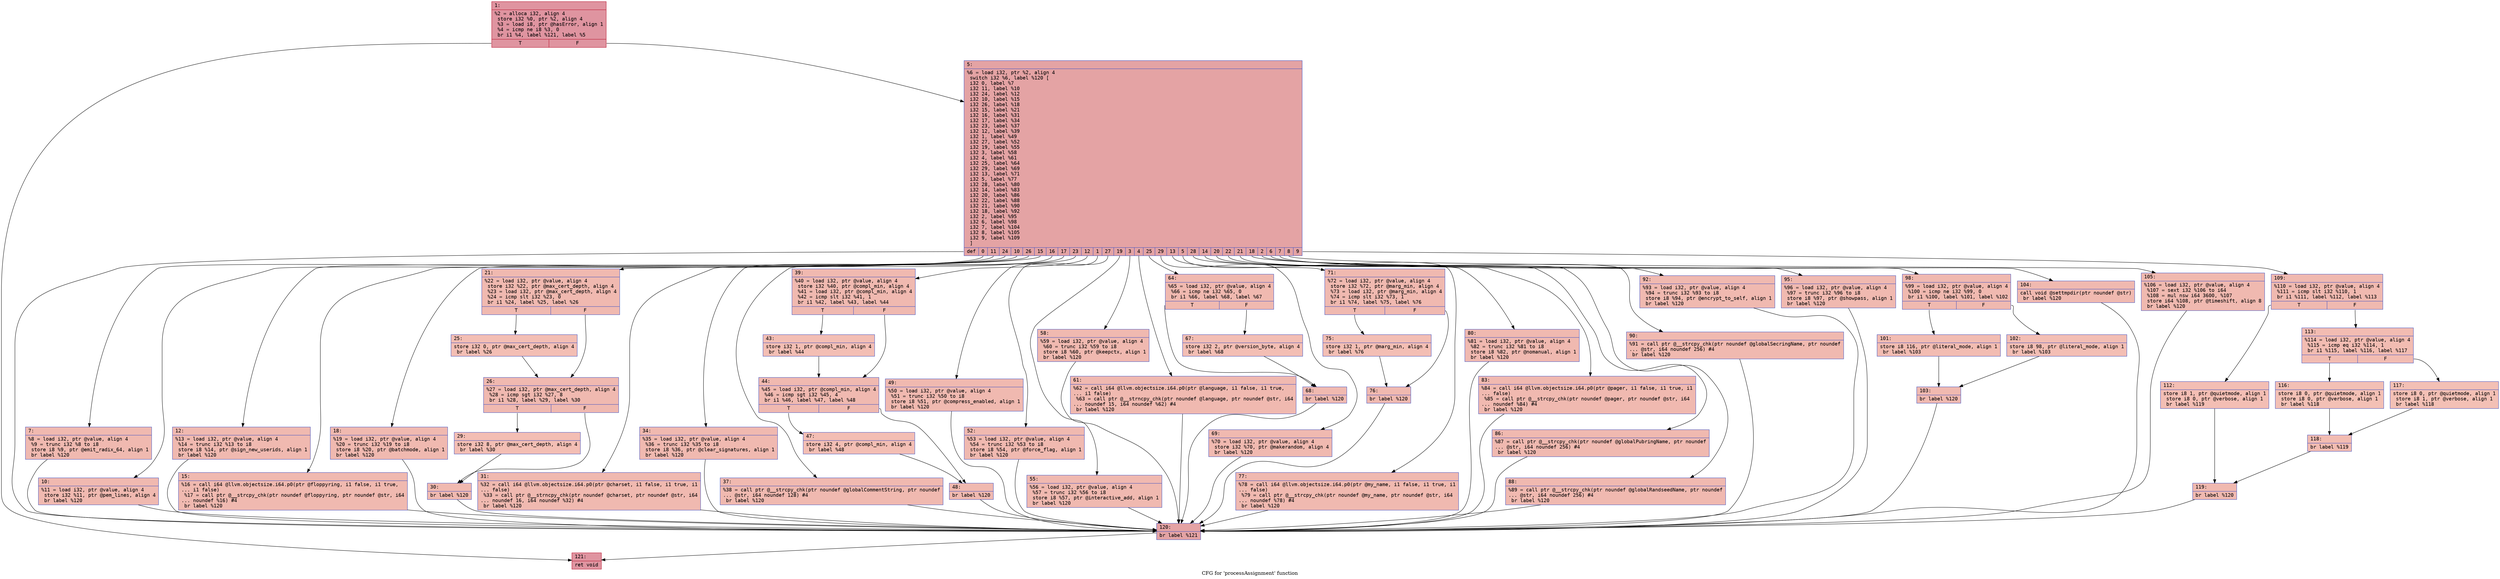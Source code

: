 digraph "CFG for 'processAssignment' function" {
	label="CFG for 'processAssignment' function";

	Node0x6000035aab20 [shape=record,color="#b70d28ff", style=filled, fillcolor="#b70d2870" fontname="Courier",label="{1:\l|  %2 = alloca i32, align 4\l  store i32 %0, ptr %2, align 4\l  %3 = load i8, ptr @hasError, align 1\l  %4 = icmp ne i8 %3, 0\l  br i1 %4, label %121, label %5\l|{<s0>T|<s1>F}}"];
	Node0x6000035aab20:s0 -> Node0x6000035abc00[tooltip="1 -> 121\nProbability 62.50%" ];
	Node0x6000035aab20:s1 -> Node0x6000035aab70[tooltip="1 -> 5\nProbability 37.50%" ];
	Node0x6000035aab70 [shape=record,color="#3d50c3ff", style=filled, fillcolor="#c32e3170" fontname="Courier",label="{5:\l|  %6 = load i32, ptr %2, align 4\l  switch i32 %6, label %120 [\l    i32 0, label %7\l    i32 11, label %10\l    i32 24, label %12\l    i32 10, label %15\l    i32 26, label %18\l    i32 15, label %21\l    i32 16, label %31\l    i32 17, label %34\l    i32 23, label %37\l    i32 12, label %39\l    i32 1, label %49\l    i32 27, label %52\l    i32 19, label %55\l    i32 3, label %58\l    i32 4, label %61\l    i32 25, label %64\l    i32 29, label %69\l    i32 13, label %71\l    i32 5, label %77\l    i32 28, label %80\l    i32 14, label %83\l    i32 20, label %86\l    i32 22, label %88\l    i32 21, label %90\l    i32 18, label %92\l    i32 2, label %95\l    i32 6, label %98\l    i32 7, label %104\l    i32 8, label %105\l    i32 9, label %109\l  ]\l|{<s0>def|<s1>0|<s2>11|<s3>24|<s4>10|<s5>26|<s6>15|<s7>16|<s8>17|<s9>23|<s10>12|<s11>1|<s12>27|<s13>19|<s14>3|<s15>4|<s16>25|<s17>29|<s18>13|<s19>5|<s20>28|<s21>14|<s22>20|<s23>22|<s24>21|<s25>18|<s26>2|<s27>6|<s28>7|<s29>8|<s30>9}}"];
	Node0x6000035aab70:s0 -> Node0x6000035abbb0[tooltip="5 -> 120\nProbability 3.23%" ];
	Node0x6000035aab70:s1 -> Node0x6000035aabc0[tooltip="5 -> 7\nProbability 3.23%" ];
	Node0x6000035aab70:s2 -> Node0x6000035aac10[tooltip="5 -> 10\nProbability 3.23%" ];
	Node0x6000035aab70:s3 -> Node0x6000035aac60[tooltip="5 -> 12\nProbability 3.23%" ];
	Node0x6000035aab70:s4 -> Node0x6000035aacb0[tooltip="5 -> 15\nProbability 3.23%" ];
	Node0x6000035aab70:s5 -> Node0x6000035aad00[tooltip="5 -> 18\nProbability 3.23%" ];
	Node0x6000035aab70:s6 -> Node0x6000035aad50[tooltip="5 -> 21\nProbability 3.23%" ];
	Node0x6000035aab70:s7 -> Node0x6000035aaee0[tooltip="5 -> 31\nProbability 3.23%" ];
	Node0x6000035aab70:s8 -> Node0x6000035aaf30[tooltip="5 -> 34\nProbability 3.23%" ];
	Node0x6000035aab70:s9 -> Node0x6000035aaf80[tooltip="5 -> 37\nProbability 3.23%" ];
	Node0x6000035aab70:s10 -> Node0x6000035aafd0[tooltip="5 -> 39\nProbability 3.23%" ];
	Node0x6000035aab70:s11 -> Node0x6000035ab160[tooltip="5 -> 49\nProbability 3.23%" ];
	Node0x6000035aab70:s12 -> Node0x6000035ab1b0[tooltip="5 -> 52\nProbability 3.23%" ];
	Node0x6000035aab70:s13 -> Node0x6000035ab200[tooltip="5 -> 55\nProbability 3.23%" ];
	Node0x6000035aab70:s14 -> Node0x6000035ab250[tooltip="5 -> 58\nProbability 3.23%" ];
	Node0x6000035aab70:s15 -> Node0x6000035ab2a0[tooltip="5 -> 61\nProbability 3.23%" ];
	Node0x6000035aab70:s16 -> Node0x6000035ab2f0[tooltip="5 -> 64\nProbability 3.23%" ];
	Node0x6000035aab70:s17 -> Node0x6000035ab3e0[tooltip="5 -> 69\nProbability 3.23%" ];
	Node0x6000035aab70:s18 -> Node0x6000035ab430[tooltip="5 -> 71\nProbability 3.23%" ];
	Node0x6000035aab70:s19 -> Node0x6000035ab520[tooltip="5 -> 77\nProbability 3.23%" ];
	Node0x6000035aab70:s20 -> Node0x6000035ab570[tooltip="5 -> 80\nProbability 3.23%" ];
	Node0x6000035aab70:s21 -> Node0x6000035ab5c0[tooltip="5 -> 83\nProbability 3.23%" ];
	Node0x6000035aab70:s22 -> Node0x6000035ab610[tooltip="5 -> 86\nProbability 3.23%" ];
	Node0x6000035aab70:s23 -> Node0x6000035ab660[tooltip="5 -> 88\nProbability 3.23%" ];
	Node0x6000035aab70:s24 -> Node0x6000035ab6b0[tooltip="5 -> 90\nProbability 3.23%" ];
	Node0x6000035aab70:s25 -> Node0x6000035ab700[tooltip="5 -> 92\nProbability 3.23%" ];
	Node0x6000035aab70:s26 -> Node0x6000035ab750[tooltip="5 -> 95\nProbability 3.23%" ];
	Node0x6000035aab70:s27 -> Node0x6000035ab7a0[tooltip="5 -> 98\nProbability 3.23%" ];
	Node0x6000035aab70:s28 -> Node0x6000035ab8e0[tooltip="5 -> 104\nProbability 3.23%" ];
	Node0x6000035aab70:s29 -> Node0x6000035ab930[tooltip="5 -> 105\nProbability 3.23%" ];
	Node0x6000035aab70:s30 -> Node0x6000035ab980[tooltip="5 -> 109\nProbability 3.23%" ];
	Node0x6000035aabc0 [shape=record,color="#3d50c3ff", style=filled, fillcolor="#de614d70" fontname="Courier",label="{7:\l|  %8 = load i32, ptr @value, align 4\l  %9 = trunc i32 %8 to i8\l  store i8 %9, ptr @emit_radix_64, align 1\l  br label %120\l}"];
	Node0x6000035aabc0 -> Node0x6000035abbb0[tooltip="7 -> 120\nProbability 100.00%" ];
	Node0x6000035aac10 [shape=record,color="#3d50c3ff", style=filled, fillcolor="#de614d70" fontname="Courier",label="{10:\l|  %11 = load i32, ptr @value, align 4\l  store i32 %11, ptr @pem_lines, align 4\l  br label %120\l}"];
	Node0x6000035aac10 -> Node0x6000035abbb0[tooltip="10 -> 120\nProbability 100.00%" ];
	Node0x6000035aac60 [shape=record,color="#3d50c3ff", style=filled, fillcolor="#de614d70" fontname="Courier",label="{12:\l|  %13 = load i32, ptr @value, align 4\l  %14 = trunc i32 %13 to i8\l  store i8 %14, ptr @sign_new_userids, align 1\l  br label %120\l}"];
	Node0x6000035aac60 -> Node0x6000035abbb0[tooltip="12 -> 120\nProbability 100.00%" ];
	Node0x6000035aacb0 [shape=record,color="#3d50c3ff", style=filled, fillcolor="#de614d70" fontname="Courier",label="{15:\l|  %16 = call i64 @llvm.objectsize.i64.p0(ptr @floppyring, i1 false, i1 true,\l... i1 false)\l  %17 = call ptr @__strcpy_chk(ptr noundef @floppyring, ptr noundef @str, i64\l... noundef %16) #4\l  br label %120\l}"];
	Node0x6000035aacb0 -> Node0x6000035abbb0[tooltip="15 -> 120\nProbability 100.00%" ];
	Node0x6000035aad00 [shape=record,color="#3d50c3ff", style=filled, fillcolor="#de614d70" fontname="Courier",label="{18:\l|  %19 = load i32, ptr @value, align 4\l  %20 = trunc i32 %19 to i8\l  store i8 %20, ptr @batchmode, align 1\l  br label %120\l}"];
	Node0x6000035aad00 -> Node0x6000035abbb0[tooltip="18 -> 120\nProbability 100.00%" ];
	Node0x6000035aad50 [shape=record,color="#3d50c3ff", style=filled, fillcolor="#de614d70" fontname="Courier",label="{21:\l|  %22 = load i32, ptr @value, align 4\l  store i32 %22, ptr @max_cert_depth, align 4\l  %23 = load i32, ptr @max_cert_depth, align 4\l  %24 = icmp slt i32 %23, 0\l  br i1 %24, label %25, label %26\l|{<s0>T|<s1>F}}"];
	Node0x6000035aad50:s0 -> Node0x6000035aada0[tooltip="21 -> 25\nProbability 37.50%" ];
	Node0x6000035aad50:s1 -> Node0x6000035aadf0[tooltip="21 -> 26\nProbability 62.50%" ];
	Node0x6000035aada0 [shape=record,color="#3d50c3ff", style=filled, fillcolor="#e36c5570" fontname="Courier",label="{25:\l|  store i32 0, ptr @max_cert_depth, align 4\l  br label %26\l}"];
	Node0x6000035aada0 -> Node0x6000035aadf0[tooltip="25 -> 26\nProbability 100.00%" ];
	Node0x6000035aadf0 [shape=record,color="#3d50c3ff", style=filled, fillcolor="#de614d70" fontname="Courier",label="{26:\l|  %27 = load i32, ptr @max_cert_depth, align 4\l  %28 = icmp sgt i32 %27, 8\l  br i1 %28, label %29, label %30\l|{<s0>T|<s1>F}}"];
	Node0x6000035aadf0:s0 -> Node0x6000035aae40[tooltip="26 -> 29\nProbability 50.00%" ];
	Node0x6000035aadf0:s1 -> Node0x6000035aae90[tooltip="26 -> 30\nProbability 50.00%" ];
	Node0x6000035aae40 [shape=record,color="#3d50c3ff", style=filled, fillcolor="#e36c5570" fontname="Courier",label="{29:\l|  store i32 8, ptr @max_cert_depth, align 4\l  br label %30\l}"];
	Node0x6000035aae40 -> Node0x6000035aae90[tooltip="29 -> 30\nProbability 100.00%" ];
	Node0x6000035aae90 [shape=record,color="#3d50c3ff", style=filled, fillcolor="#de614d70" fontname="Courier",label="{30:\l|  br label %120\l}"];
	Node0x6000035aae90 -> Node0x6000035abbb0[tooltip="30 -> 120\nProbability 100.00%" ];
	Node0x6000035aaee0 [shape=record,color="#3d50c3ff", style=filled, fillcolor="#de614d70" fontname="Courier",label="{31:\l|  %32 = call i64 @llvm.objectsize.i64.p0(ptr @charset, i1 false, i1 true, i1\l... false)\l  %33 = call ptr @__strncpy_chk(ptr noundef @charset, ptr noundef @str, i64\l... noundef 16, i64 noundef %32) #4\l  br label %120\l}"];
	Node0x6000035aaee0 -> Node0x6000035abbb0[tooltip="31 -> 120\nProbability 100.00%" ];
	Node0x6000035aaf30 [shape=record,color="#3d50c3ff", style=filled, fillcolor="#de614d70" fontname="Courier",label="{34:\l|  %35 = load i32, ptr @value, align 4\l  %36 = trunc i32 %35 to i8\l  store i8 %36, ptr @clear_signatures, align 1\l  br label %120\l}"];
	Node0x6000035aaf30 -> Node0x6000035abbb0[tooltip="34 -> 120\nProbability 100.00%" ];
	Node0x6000035aaf80 [shape=record,color="#3d50c3ff", style=filled, fillcolor="#de614d70" fontname="Courier",label="{37:\l|  %38 = call ptr @__strcpy_chk(ptr noundef @globalCommentString, ptr noundef\l... @str, i64 noundef 128) #4\l  br label %120\l}"];
	Node0x6000035aaf80 -> Node0x6000035abbb0[tooltip="37 -> 120\nProbability 100.00%" ];
	Node0x6000035aafd0 [shape=record,color="#3d50c3ff", style=filled, fillcolor="#de614d70" fontname="Courier",label="{39:\l|  %40 = load i32, ptr @value, align 4\l  store i32 %40, ptr @compl_min, align 4\l  %41 = load i32, ptr @compl_min, align 4\l  %42 = icmp slt i32 %41, 1\l  br i1 %42, label %43, label %44\l|{<s0>T|<s1>F}}"];
	Node0x6000035aafd0:s0 -> Node0x6000035ab020[tooltip="39 -> 43\nProbability 37.50%" ];
	Node0x6000035aafd0:s1 -> Node0x6000035ab070[tooltip="39 -> 44\nProbability 62.50%" ];
	Node0x6000035ab020 [shape=record,color="#3d50c3ff", style=filled, fillcolor="#e36c5570" fontname="Courier",label="{43:\l|  store i32 1, ptr @compl_min, align 4\l  br label %44\l}"];
	Node0x6000035ab020 -> Node0x6000035ab070[tooltip="43 -> 44\nProbability 100.00%" ];
	Node0x6000035ab070 [shape=record,color="#3d50c3ff", style=filled, fillcolor="#de614d70" fontname="Courier",label="{44:\l|  %45 = load i32, ptr @compl_min, align 4\l  %46 = icmp sgt i32 %45, 4\l  br i1 %46, label %47, label %48\l|{<s0>T|<s1>F}}"];
	Node0x6000035ab070:s0 -> Node0x6000035ab0c0[tooltip="44 -> 47\nProbability 50.00%" ];
	Node0x6000035ab070:s1 -> Node0x6000035ab110[tooltip="44 -> 48\nProbability 50.00%" ];
	Node0x6000035ab0c0 [shape=record,color="#3d50c3ff", style=filled, fillcolor="#e36c5570" fontname="Courier",label="{47:\l|  store i32 4, ptr @compl_min, align 4\l  br label %48\l}"];
	Node0x6000035ab0c0 -> Node0x6000035ab110[tooltip="47 -> 48\nProbability 100.00%" ];
	Node0x6000035ab110 [shape=record,color="#3d50c3ff", style=filled, fillcolor="#de614d70" fontname="Courier",label="{48:\l|  br label %120\l}"];
	Node0x6000035ab110 -> Node0x6000035abbb0[tooltip="48 -> 120\nProbability 100.00%" ];
	Node0x6000035ab160 [shape=record,color="#3d50c3ff", style=filled, fillcolor="#de614d70" fontname="Courier",label="{49:\l|  %50 = load i32, ptr @value, align 4\l  %51 = trunc i32 %50 to i8\l  store i8 %51, ptr @compress_enabled, align 1\l  br label %120\l}"];
	Node0x6000035ab160 -> Node0x6000035abbb0[tooltip="49 -> 120\nProbability 100.00%" ];
	Node0x6000035ab1b0 [shape=record,color="#3d50c3ff", style=filled, fillcolor="#de614d70" fontname="Courier",label="{52:\l|  %53 = load i32, ptr @value, align 4\l  %54 = trunc i32 %53 to i8\l  store i8 %54, ptr @force_flag, align 1\l  br label %120\l}"];
	Node0x6000035ab1b0 -> Node0x6000035abbb0[tooltip="52 -> 120\nProbability 100.00%" ];
	Node0x6000035ab200 [shape=record,color="#3d50c3ff", style=filled, fillcolor="#de614d70" fontname="Courier",label="{55:\l|  %56 = load i32, ptr @value, align 4\l  %57 = trunc i32 %56 to i8\l  store i8 %57, ptr @interactive_add, align 1\l  br label %120\l}"];
	Node0x6000035ab200 -> Node0x6000035abbb0[tooltip="55 -> 120\nProbability 100.00%" ];
	Node0x6000035ab250 [shape=record,color="#3d50c3ff", style=filled, fillcolor="#de614d70" fontname="Courier",label="{58:\l|  %59 = load i32, ptr @value, align 4\l  %60 = trunc i32 %59 to i8\l  store i8 %60, ptr @keepctx, align 1\l  br label %120\l}"];
	Node0x6000035ab250 -> Node0x6000035abbb0[tooltip="58 -> 120\nProbability 100.00%" ];
	Node0x6000035ab2a0 [shape=record,color="#3d50c3ff", style=filled, fillcolor="#de614d70" fontname="Courier",label="{61:\l|  %62 = call i64 @llvm.objectsize.i64.p0(ptr @language, i1 false, i1 true,\l... i1 false)\l  %63 = call ptr @__strncpy_chk(ptr noundef @language, ptr noundef @str, i64\l... noundef 15, i64 noundef %62) #4\l  br label %120\l}"];
	Node0x6000035ab2a0 -> Node0x6000035abbb0[tooltip="61 -> 120\nProbability 100.00%" ];
	Node0x6000035ab2f0 [shape=record,color="#3d50c3ff", style=filled, fillcolor="#de614d70" fontname="Courier",label="{64:\l|  %65 = load i32, ptr @value, align 4\l  %66 = icmp ne i32 %65, 0\l  br i1 %66, label %68, label %67\l|{<s0>T|<s1>F}}"];
	Node0x6000035ab2f0:s0 -> Node0x6000035ab390[tooltip="64 -> 68\nProbability 62.50%" ];
	Node0x6000035ab2f0:s1 -> Node0x6000035ab340[tooltip="64 -> 67\nProbability 37.50%" ];
	Node0x6000035ab340 [shape=record,color="#3d50c3ff", style=filled, fillcolor="#e36c5570" fontname="Courier",label="{67:\l|  store i32 2, ptr @version_byte, align 4\l  br label %68\l}"];
	Node0x6000035ab340 -> Node0x6000035ab390[tooltip="67 -> 68\nProbability 100.00%" ];
	Node0x6000035ab390 [shape=record,color="#3d50c3ff", style=filled, fillcolor="#de614d70" fontname="Courier",label="{68:\l|  br label %120\l}"];
	Node0x6000035ab390 -> Node0x6000035abbb0[tooltip="68 -> 120\nProbability 100.00%" ];
	Node0x6000035ab3e0 [shape=record,color="#3d50c3ff", style=filled, fillcolor="#de614d70" fontname="Courier",label="{69:\l|  %70 = load i32, ptr @value, align 4\l  store i32 %70, ptr @makerandom, align 4\l  br label %120\l}"];
	Node0x6000035ab3e0 -> Node0x6000035abbb0[tooltip="69 -> 120\nProbability 100.00%" ];
	Node0x6000035ab430 [shape=record,color="#3d50c3ff", style=filled, fillcolor="#de614d70" fontname="Courier",label="{71:\l|  %72 = load i32, ptr @value, align 4\l  store i32 %72, ptr @marg_min, align 4\l  %73 = load i32, ptr @marg_min, align 4\l  %74 = icmp slt i32 %73, 1\l  br i1 %74, label %75, label %76\l|{<s0>T|<s1>F}}"];
	Node0x6000035ab430:s0 -> Node0x6000035ab480[tooltip="71 -> 75\nProbability 37.50%" ];
	Node0x6000035ab430:s1 -> Node0x6000035ab4d0[tooltip="71 -> 76\nProbability 62.50%" ];
	Node0x6000035ab480 [shape=record,color="#3d50c3ff", style=filled, fillcolor="#e36c5570" fontname="Courier",label="{75:\l|  store i32 1, ptr @marg_min, align 4\l  br label %76\l}"];
	Node0x6000035ab480 -> Node0x6000035ab4d0[tooltip="75 -> 76\nProbability 100.00%" ];
	Node0x6000035ab4d0 [shape=record,color="#3d50c3ff", style=filled, fillcolor="#de614d70" fontname="Courier",label="{76:\l|  br label %120\l}"];
	Node0x6000035ab4d0 -> Node0x6000035abbb0[tooltip="76 -> 120\nProbability 100.00%" ];
	Node0x6000035ab520 [shape=record,color="#3d50c3ff", style=filled, fillcolor="#de614d70" fontname="Courier",label="{77:\l|  %78 = call i64 @llvm.objectsize.i64.p0(ptr @my_name, i1 false, i1 true, i1\l... false)\l  %79 = call ptr @__strcpy_chk(ptr noundef @my_name, ptr noundef @str, i64\l... noundef %78) #4\l  br label %120\l}"];
	Node0x6000035ab520 -> Node0x6000035abbb0[tooltip="77 -> 120\nProbability 100.00%" ];
	Node0x6000035ab570 [shape=record,color="#3d50c3ff", style=filled, fillcolor="#de614d70" fontname="Courier",label="{80:\l|  %81 = load i32, ptr @value, align 4\l  %82 = trunc i32 %81 to i8\l  store i8 %82, ptr @nomanual, align 1\l  br label %120\l}"];
	Node0x6000035ab570 -> Node0x6000035abbb0[tooltip="80 -> 120\nProbability 100.00%" ];
	Node0x6000035ab5c0 [shape=record,color="#3d50c3ff", style=filled, fillcolor="#de614d70" fontname="Courier",label="{83:\l|  %84 = call i64 @llvm.objectsize.i64.p0(ptr @pager, i1 false, i1 true, i1\l... false)\l  %85 = call ptr @__strcpy_chk(ptr noundef @pager, ptr noundef @str, i64\l... noundef %84) #4\l  br label %120\l}"];
	Node0x6000035ab5c0 -> Node0x6000035abbb0[tooltip="83 -> 120\nProbability 100.00%" ];
	Node0x6000035ab610 [shape=record,color="#3d50c3ff", style=filled, fillcolor="#de614d70" fontname="Courier",label="{86:\l|  %87 = call ptr @__strcpy_chk(ptr noundef @globalPubringName, ptr noundef\l... @str, i64 noundef 256) #4\l  br label %120\l}"];
	Node0x6000035ab610 -> Node0x6000035abbb0[tooltip="86 -> 120\nProbability 100.00%" ];
	Node0x6000035ab660 [shape=record,color="#3d50c3ff", style=filled, fillcolor="#de614d70" fontname="Courier",label="{88:\l|  %89 = call ptr @__strcpy_chk(ptr noundef @globalRandseedName, ptr noundef\l... @str, i64 noundef 256) #4\l  br label %120\l}"];
	Node0x6000035ab660 -> Node0x6000035abbb0[tooltip="88 -> 120\nProbability 100.00%" ];
	Node0x6000035ab6b0 [shape=record,color="#3d50c3ff", style=filled, fillcolor="#de614d70" fontname="Courier",label="{90:\l|  %91 = call ptr @__strcpy_chk(ptr noundef @globalSecringName, ptr noundef\l... @str, i64 noundef 256) #4\l  br label %120\l}"];
	Node0x6000035ab6b0 -> Node0x6000035abbb0[tooltip="90 -> 120\nProbability 100.00%" ];
	Node0x6000035ab700 [shape=record,color="#3d50c3ff", style=filled, fillcolor="#de614d70" fontname="Courier",label="{92:\l|  %93 = load i32, ptr @value, align 4\l  %94 = trunc i32 %93 to i8\l  store i8 %94, ptr @encrypt_to_self, align 1\l  br label %120\l}"];
	Node0x6000035ab700 -> Node0x6000035abbb0[tooltip="92 -> 120\nProbability 100.00%" ];
	Node0x6000035ab750 [shape=record,color="#3d50c3ff", style=filled, fillcolor="#de614d70" fontname="Courier",label="{95:\l|  %96 = load i32, ptr @value, align 4\l  %97 = trunc i32 %96 to i8\l  store i8 %97, ptr @showpass, align 1\l  br label %120\l}"];
	Node0x6000035ab750 -> Node0x6000035abbb0[tooltip="95 -> 120\nProbability 100.00%" ];
	Node0x6000035ab7a0 [shape=record,color="#3d50c3ff", style=filled, fillcolor="#de614d70" fontname="Courier",label="{98:\l|  %99 = load i32, ptr @value, align 4\l  %100 = icmp ne i32 %99, 0\l  br i1 %100, label %101, label %102\l|{<s0>T|<s1>F}}"];
	Node0x6000035ab7a0:s0 -> Node0x6000035ab7f0[tooltip="98 -> 101\nProbability 62.50%" ];
	Node0x6000035ab7a0:s1 -> Node0x6000035ab840[tooltip="98 -> 102\nProbability 37.50%" ];
	Node0x6000035ab7f0 [shape=record,color="#3d50c3ff", style=filled, fillcolor="#e1675170" fontname="Courier",label="{101:\l|  store i8 116, ptr @literal_mode, align 1\l  br label %103\l}"];
	Node0x6000035ab7f0 -> Node0x6000035ab890[tooltip="101 -> 103\nProbability 100.00%" ];
	Node0x6000035ab840 [shape=record,color="#3d50c3ff", style=filled, fillcolor="#e36c5570" fontname="Courier",label="{102:\l|  store i8 98, ptr @literal_mode, align 1\l  br label %103\l}"];
	Node0x6000035ab840 -> Node0x6000035ab890[tooltip="102 -> 103\nProbability 100.00%" ];
	Node0x6000035ab890 [shape=record,color="#3d50c3ff", style=filled, fillcolor="#de614d70" fontname="Courier",label="{103:\l|  br label %120\l}"];
	Node0x6000035ab890 -> Node0x6000035abbb0[tooltip="103 -> 120\nProbability 100.00%" ];
	Node0x6000035ab8e0 [shape=record,color="#3d50c3ff", style=filled, fillcolor="#de614d70" fontname="Courier",label="{104:\l|  call void @settmpdir(ptr noundef @str)\l  br label %120\l}"];
	Node0x6000035ab8e0 -> Node0x6000035abbb0[tooltip="104 -> 120\nProbability 100.00%" ];
	Node0x6000035ab930 [shape=record,color="#3d50c3ff", style=filled, fillcolor="#de614d70" fontname="Courier",label="{105:\l|  %106 = load i32, ptr @value, align 4\l  %107 = sext i32 %106 to i64\l  %108 = mul nsw i64 3600, %107\l  store i64 %108, ptr @timeshift, align 8\l  br label %120\l}"];
	Node0x6000035ab930 -> Node0x6000035abbb0[tooltip="105 -> 120\nProbability 100.00%" ];
	Node0x6000035ab980 [shape=record,color="#3d50c3ff", style=filled, fillcolor="#de614d70" fontname="Courier",label="{109:\l|  %110 = load i32, ptr @value, align 4\l  %111 = icmp slt i32 %110, 1\l  br i1 %111, label %112, label %113\l|{<s0>T|<s1>F}}"];
	Node0x6000035ab980:s0 -> Node0x6000035ab9d0[tooltip="109 -> 112\nProbability 37.50%" ];
	Node0x6000035ab980:s1 -> Node0x6000035aba20[tooltip="109 -> 113\nProbability 62.50%" ];
	Node0x6000035ab9d0 [shape=record,color="#3d50c3ff", style=filled, fillcolor="#e36c5570" fontname="Courier",label="{112:\l|  store i8 1, ptr @quietmode, align 1\l  store i8 0, ptr @verbose, align 1\l  br label %119\l}"];
	Node0x6000035ab9d0 -> Node0x6000035abb60[tooltip="112 -> 119\nProbability 100.00%" ];
	Node0x6000035aba20 [shape=record,color="#3d50c3ff", style=filled, fillcolor="#e1675170" fontname="Courier",label="{113:\l|  %114 = load i32, ptr @value, align 4\l  %115 = icmp eq i32 %114, 1\l  br i1 %115, label %116, label %117\l|{<s0>T|<s1>F}}"];
	Node0x6000035aba20:s0 -> Node0x6000035aba70[tooltip="113 -> 116\nProbability 50.00%" ];
	Node0x6000035aba20:s1 -> Node0x6000035abac0[tooltip="113 -> 117\nProbability 50.00%" ];
	Node0x6000035aba70 [shape=record,color="#3d50c3ff", style=filled, fillcolor="#e5705870" fontname="Courier",label="{116:\l|  store i8 0, ptr @quietmode, align 1\l  store i8 0, ptr @verbose, align 1\l  br label %118\l}"];
	Node0x6000035aba70 -> Node0x6000035abb10[tooltip="116 -> 118\nProbability 100.00%" ];
	Node0x6000035abac0 [shape=record,color="#3d50c3ff", style=filled, fillcolor="#e5705870" fontname="Courier",label="{117:\l|  store i8 0, ptr @quietmode, align 1\l  store i8 1, ptr @verbose, align 1\l  br label %118\l}"];
	Node0x6000035abac0 -> Node0x6000035abb10[tooltip="117 -> 118\nProbability 100.00%" ];
	Node0x6000035abb10 [shape=record,color="#3d50c3ff", style=filled, fillcolor="#e1675170" fontname="Courier",label="{118:\l|  br label %119\l}"];
	Node0x6000035abb10 -> Node0x6000035abb60[tooltip="118 -> 119\nProbability 100.00%" ];
	Node0x6000035abb60 [shape=record,color="#3d50c3ff", style=filled, fillcolor="#de614d70" fontname="Courier",label="{119:\l|  br label %120\l}"];
	Node0x6000035abb60 -> Node0x6000035abbb0[tooltip="119 -> 120\nProbability 100.00%" ];
	Node0x6000035abbb0 [shape=record,color="#3d50c3ff", style=filled, fillcolor="#c32e3170" fontname="Courier",label="{120:\l|  br label %121\l}"];
	Node0x6000035abbb0 -> Node0x6000035abc00[tooltip="120 -> 121\nProbability 100.00%" ];
	Node0x6000035abc00 [shape=record,color="#b70d28ff", style=filled, fillcolor="#b70d2870" fontname="Courier",label="{121:\l|  ret void\l}"];
}
